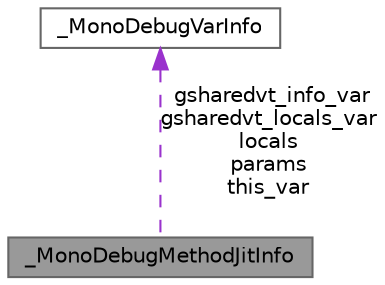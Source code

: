 digraph "_MonoDebugMethodJitInfo"
{
 // LATEX_PDF_SIZE
  bgcolor="transparent";
  edge [fontname=Helvetica,fontsize=10,labelfontname=Helvetica,labelfontsize=10];
  node [fontname=Helvetica,fontsize=10,shape=box,height=0.2,width=0.4];
  Node1 [label="_MonoDebugMethodJitInfo",height=0.2,width=0.4,color="gray40", fillcolor="grey60", style="filled", fontcolor="black",tooltip=" "];
  Node2 -> Node1 [dir="back",color="darkorchid3",style="dashed",label=" gsharedvt_info_var\ngsharedvt_locals_var\nlocals\nparams\nthis_var" ];
  Node2 [label="_MonoDebugVarInfo",height=0.2,width=0.4,color="gray40", fillcolor="white", style="filled",URL="$struct___mono_debug_var_info.html",tooltip=" "];
}
